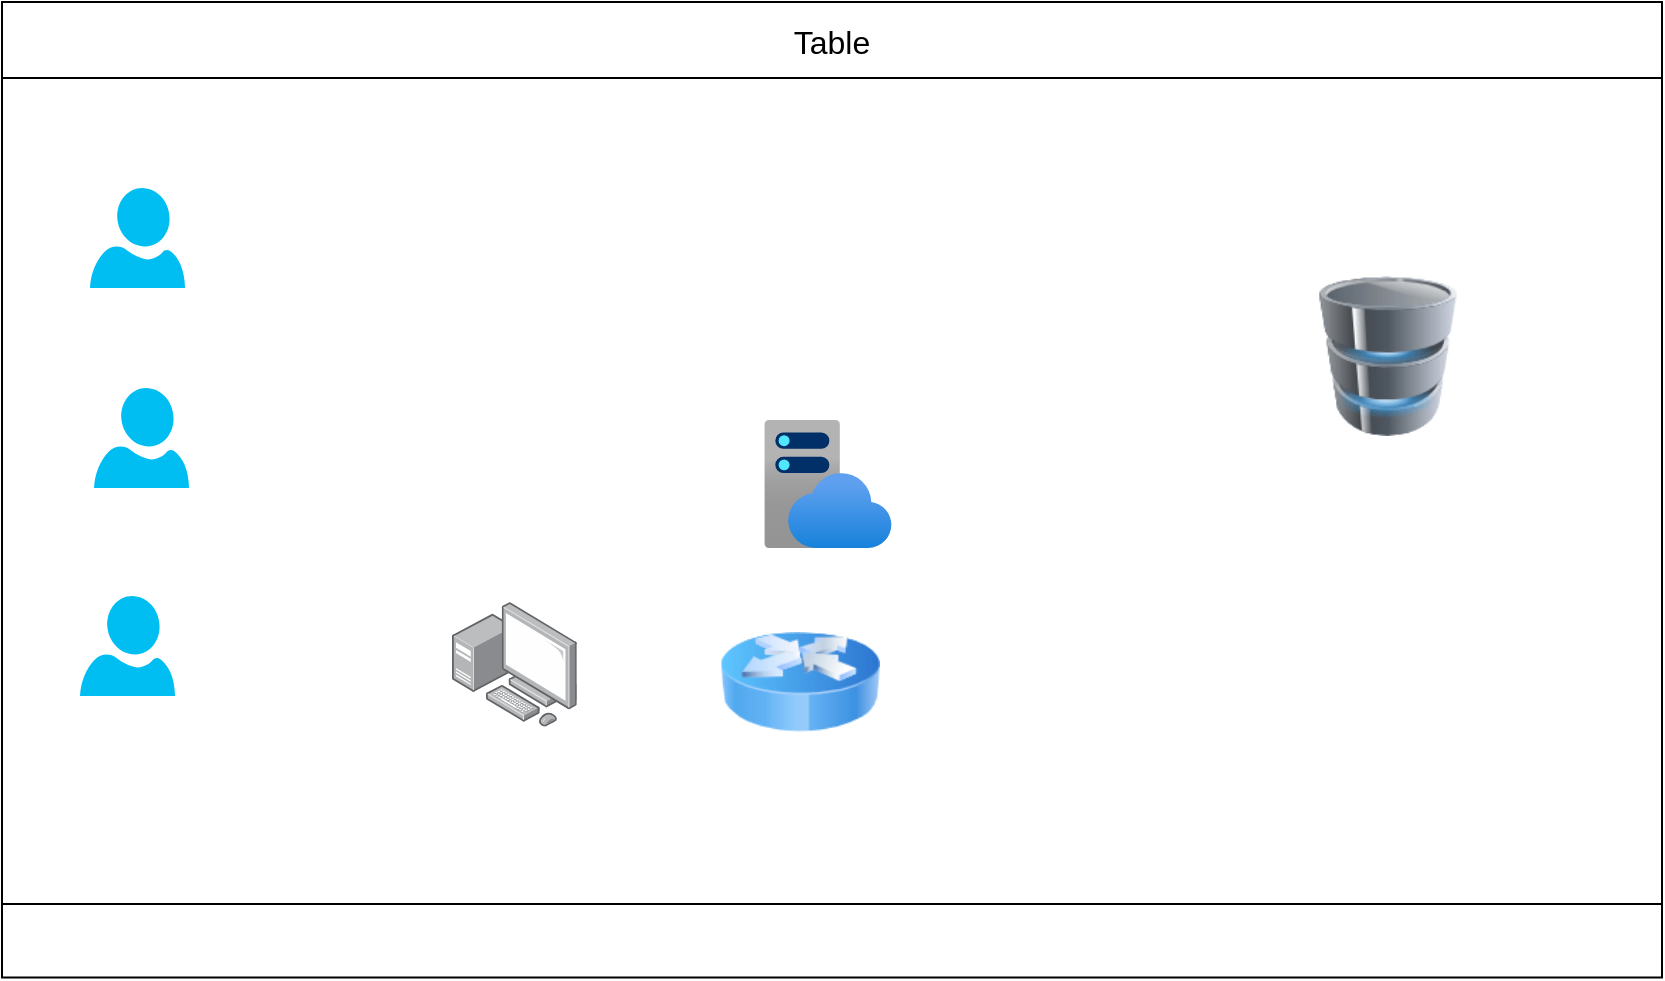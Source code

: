 <mxfile version="23.0.2" type="github">
  <diagram name="Halaman-1" id="64se9kTdfbIO6P_SXvsD">
    <mxGraphModel dx="1680" dy="1294" grid="0" gridSize="10" guides="1" tooltips="1" connect="1" arrows="1" fold="1" page="0" pageScale="1" pageWidth="1169" pageHeight="827" math="0" shadow="0">
      <root>
        <mxCell id="0" />
        <mxCell id="1" parent="0" />
        <mxCell id="vC1r9cS1ptpjQUJuSfFv-11" value="Table" style="shape=table;startSize=38;container=1;collapsible=0;childLayout=tableLayout;fontSize=16;" vertex="1" parent="1">
          <mxGeometry x="-446" y="-476" width="830" height="487.75" as="geometry" />
        </mxCell>
        <mxCell id="vC1r9cS1ptpjQUJuSfFv-12" value="" style="shape=tableRow;horizontal=0;startSize=0;swimlaneHead=0;swimlaneBody=0;strokeColor=inherit;top=0;left=0;bottom=0;right=0;collapsible=0;dropTarget=0;fillColor=none;points=[[0,0.5],[1,0.5]];portConstraint=eastwest;fontSize=16;" vertex="1" parent="vC1r9cS1ptpjQUJuSfFv-11">
          <mxGeometry y="38" width="830" height="413" as="geometry" />
        </mxCell>
        <mxCell id="vC1r9cS1ptpjQUJuSfFv-13" value="" style="shape=partialRectangle;html=1;whiteSpace=wrap;connectable=0;strokeColor=inherit;overflow=hidden;fillColor=none;top=0;left=0;bottom=0;right=0;pointerEvents=1;fontSize=16;" vertex="1" parent="vC1r9cS1ptpjQUJuSfFv-12">
          <mxGeometry width="830" height="413" as="geometry">
            <mxRectangle width="830" height="413" as="alternateBounds" />
          </mxGeometry>
        </mxCell>
        <mxCell id="vC1r9cS1ptpjQUJuSfFv-14" value="" style="shape=tableRow;horizontal=0;startSize=0;swimlaneHead=0;swimlaneBody=0;strokeColor=inherit;top=0;left=0;bottom=0;right=0;collapsible=0;dropTarget=0;fillColor=none;points=[[0,0.5],[1,0.5]];portConstraint=eastwest;fontSize=16;" vertex="1" parent="vC1r9cS1ptpjQUJuSfFv-11">
          <mxGeometry y="451" width="830" height="37" as="geometry" />
        </mxCell>
        <mxCell id="vC1r9cS1ptpjQUJuSfFv-15" value="" style="shape=partialRectangle;html=1;whiteSpace=wrap;connectable=0;strokeColor=inherit;overflow=hidden;fillColor=none;top=0;left=0;bottom=0;right=0;pointerEvents=1;fontSize=16;" vertex="1" parent="vC1r9cS1ptpjQUJuSfFv-14">
          <mxGeometry width="830" height="37" as="geometry">
            <mxRectangle width="830" height="37" as="alternateBounds" />
          </mxGeometry>
        </mxCell>
        <mxCell id="vC1r9cS1ptpjQUJuSfFv-16" value="" style="verticalLabelPosition=bottom;html=1;verticalAlign=top;align=center;strokeColor=none;fillColor=#00BEF2;shape=mxgraph.azure.user;fontSize=16;" vertex="1" parent="1">
          <mxGeometry x="-402" y="-383" width="47.5" height="50" as="geometry" />
        </mxCell>
        <mxCell id="vC1r9cS1ptpjQUJuSfFv-17" value="" style="verticalLabelPosition=bottom;html=1;verticalAlign=top;align=center;strokeColor=none;fillColor=#00BEF2;shape=mxgraph.azure.user;fontSize=16;" vertex="1" parent="1">
          <mxGeometry x="-400" y="-283" width="47.5" height="50" as="geometry" />
        </mxCell>
        <mxCell id="vC1r9cS1ptpjQUJuSfFv-18" value="" style="verticalLabelPosition=bottom;html=1;verticalAlign=top;align=center;strokeColor=none;fillColor=#00BEF2;shape=mxgraph.azure.user;fontSize=16;" vertex="1" parent="1">
          <mxGeometry x="-407" y="-179" width="47.5" height="50" as="geometry" />
        </mxCell>
        <mxCell id="vC1r9cS1ptpjQUJuSfFv-23" value="" style="image;points=[];aspect=fixed;html=1;align=center;shadow=0;dashed=0;image=img/lib/allied_telesis/computer_and_terminals/Personal_Computer_with_Server.svg;fontSize=16;" vertex="1" parent="1">
          <mxGeometry x="-221" y="-176" width="62.4" height="62.4" as="geometry" />
        </mxCell>
        <mxCell id="vC1r9cS1ptpjQUJuSfFv-25" value="" style="image;html=1;image=img/lib/clip_art/computers/Database_128x128.png;fontSize=16;" vertex="1" parent="1">
          <mxGeometry x="207" y="-339" width="80" height="80" as="geometry" />
        </mxCell>
        <mxCell id="vC1r9cS1ptpjQUJuSfFv-31" value="" style="image;html=1;image=img/lib/clip_art/networking/Router_Icon_128x128.png;fontSize=16;" vertex="1" parent="1">
          <mxGeometry x="-87" y="-176" width="80" height="80" as="geometry" />
        </mxCell>
        <mxCell id="vC1r9cS1ptpjQUJuSfFv-32" value="" style="image;aspect=fixed;html=1;points=[];align=center;fontSize=12;image=img/lib/azure2/app_services/App_Service_Plans.svg;" vertex="1" parent="1">
          <mxGeometry x="-65" y="-267" width="64" height="64" as="geometry" />
        </mxCell>
      </root>
    </mxGraphModel>
  </diagram>
</mxfile>
